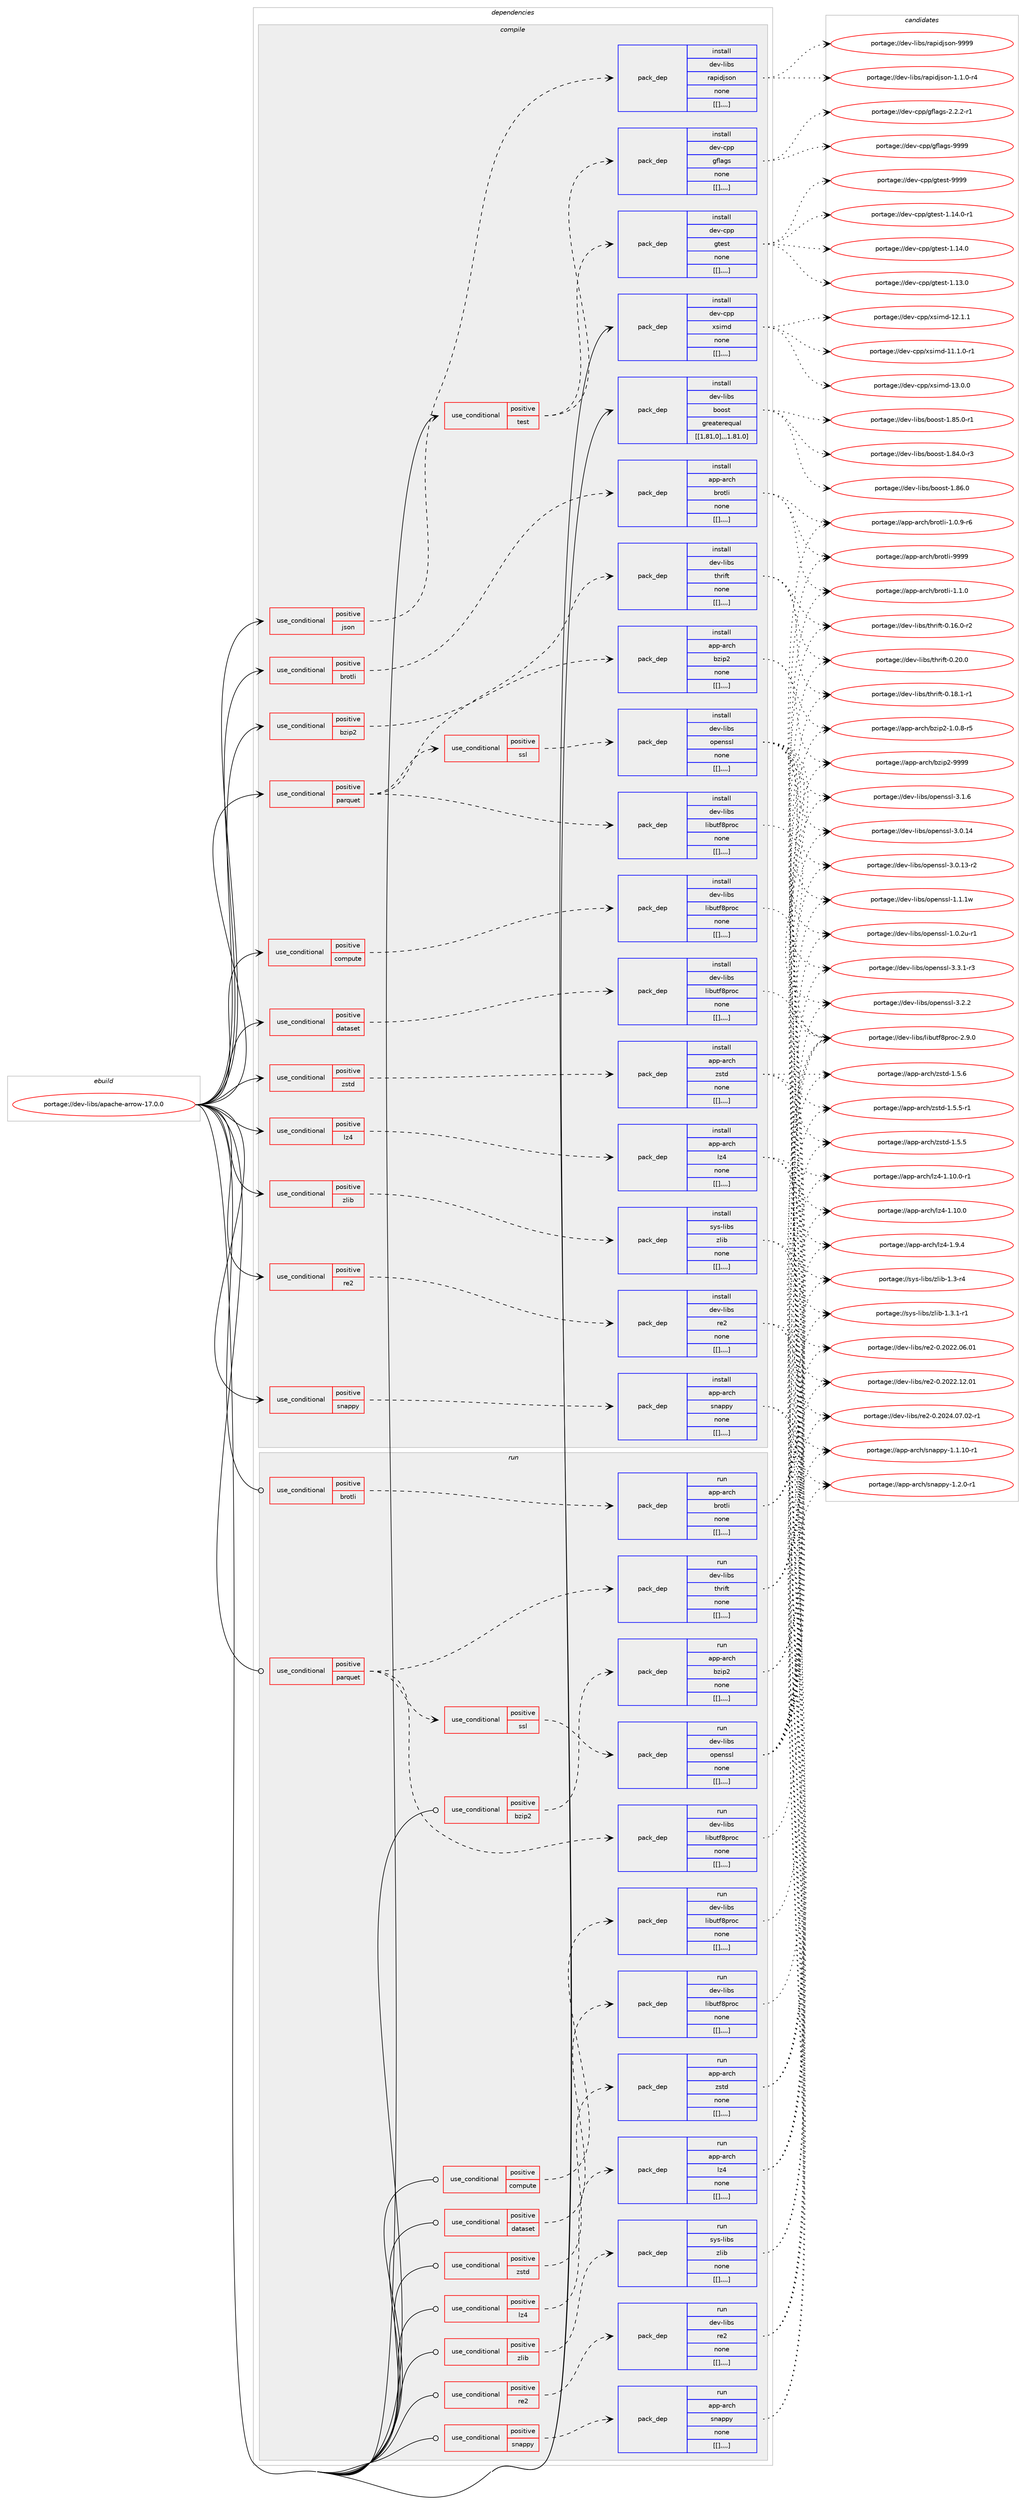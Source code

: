 digraph prolog {

# *************
# Graph options
# *************

newrank=true;
concentrate=true;
compound=true;
graph [rankdir=LR,fontname=Helvetica,fontsize=10,ranksep=1.5];#, ranksep=2.5, nodesep=0.2];
edge  [arrowhead=vee];
node  [fontname=Helvetica,fontsize=10];

# **********
# The ebuild
# **********

subgraph cluster_leftcol {
color=gray;
label=<<i>ebuild</i>>;
id [label="portage://dev-libs/apache-arrow-17.0.0", color=red, width=4, href="../dev-libs/apache-arrow-17.0.0.svg"];
}

# ****************
# The dependencies
# ****************

subgraph cluster_midcol {
color=gray;
label=<<i>dependencies</i>>;
subgraph cluster_compile {
fillcolor="#eeeeee";
style=filled;
label=<<i>compile</i>>;
subgraph cond25947 {
dependency106647 [label=<<TABLE BORDER="0" CELLBORDER="1" CELLSPACING="0" CELLPADDING="4"><TR><TD ROWSPAN="3" CELLPADDING="10">use_conditional</TD></TR><TR><TD>positive</TD></TR><TR><TD>brotli</TD></TR></TABLE>>, shape=none, color=red];
subgraph pack79582 {
dependency106648 [label=<<TABLE BORDER="0" CELLBORDER="1" CELLSPACING="0" CELLPADDING="4" WIDTH="220"><TR><TD ROWSPAN="6" CELLPADDING="30">pack_dep</TD></TR><TR><TD WIDTH="110">install</TD></TR><TR><TD>app-arch</TD></TR><TR><TD>brotli</TD></TR><TR><TD>none</TD></TR><TR><TD>[[],,,,]</TD></TR></TABLE>>, shape=none, color=blue];
}
dependency106647:e -> dependency106648:w [weight=20,style="dashed",arrowhead="vee"];
}
id:e -> dependency106647:w [weight=20,style="solid",arrowhead="vee"];
subgraph cond25948 {
dependency106649 [label=<<TABLE BORDER="0" CELLBORDER="1" CELLSPACING="0" CELLPADDING="4"><TR><TD ROWSPAN="3" CELLPADDING="10">use_conditional</TD></TR><TR><TD>positive</TD></TR><TR><TD>bzip2</TD></TR></TABLE>>, shape=none, color=red];
subgraph pack79583 {
dependency106650 [label=<<TABLE BORDER="0" CELLBORDER="1" CELLSPACING="0" CELLPADDING="4" WIDTH="220"><TR><TD ROWSPAN="6" CELLPADDING="30">pack_dep</TD></TR><TR><TD WIDTH="110">install</TD></TR><TR><TD>app-arch</TD></TR><TR><TD>bzip2</TD></TR><TR><TD>none</TD></TR><TR><TD>[[],,,,]</TD></TR></TABLE>>, shape=none, color=blue];
}
dependency106649:e -> dependency106650:w [weight=20,style="dashed",arrowhead="vee"];
}
id:e -> dependency106649:w [weight=20,style="solid",arrowhead="vee"];
subgraph cond25949 {
dependency106651 [label=<<TABLE BORDER="0" CELLBORDER="1" CELLSPACING="0" CELLPADDING="4"><TR><TD ROWSPAN="3" CELLPADDING="10">use_conditional</TD></TR><TR><TD>positive</TD></TR><TR><TD>compute</TD></TR></TABLE>>, shape=none, color=red];
subgraph pack79584 {
dependency106652 [label=<<TABLE BORDER="0" CELLBORDER="1" CELLSPACING="0" CELLPADDING="4" WIDTH="220"><TR><TD ROWSPAN="6" CELLPADDING="30">pack_dep</TD></TR><TR><TD WIDTH="110">install</TD></TR><TR><TD>dev-libs</TD></TR><TR><TD>libutf8proc</TD></TR><TR><TD>none</TD></TR><TR><TD>[[],,,,]</TD></TR></TABLE>>, shape=none, color=blue];
}
dependency106651:e -> dependency106652:w [weight=20,style="dashed",arrowhead="vee"];
}
id:e -> dependency106651:w [weight=20,style="solid",arrowhead="vee"];
subgraph cond25950 {
dependency106653 [label=<<TABLE BORDER="0" CELLBORDER="1" CELLSPACING="0" CELLPADDING="4"><TR><TD ROWSPAN="3" CELLPADDING="10">use_conditional</TD></TR><TR><TD>positive</TD></TR><TR><TD>dataset</TD></TR></TABLE>>, shape=none, color=red];
subgraph pack79585 {
dependency106654 [label=<<TABLE BORDER="0" CELLBORDER="1" CELLSPACING="0" CELLPADDING="4" WIDTH="220"><TR><TD ROWSPAN="6" CELLPADDING="30">pack_dep</TD></TR><TR><TD WIDTH="110">install</TD></TR><TR><TD>dev-libs</TD></TR><TR><TD>libutf8proc</TD></TR><TR><TD>none</TD></TR><TR><TD>[[],,,,]</TD></TR></TABLE>>, shape=none, color=blue];
}
dependency106653:e -> dependency106654:w [weight=20,style="dashed",arrowhead="vee"];
}
id:e -> dependency106653:w [weight=20,style="solid",arrowhead="vee"];
subgraph cond25951 {
dependency106655 [label=<<TABLE BORDER="0" CELLBORDER="1" CELLSPACING="0" CELLPADDING="4"><TR><TD ROWSPAN="3" CELLPADDING="10">use_conditional</TD></TR><TR><TD>positive</TD></TR><TR><TD>json</TD></TR></TABLE>>, shape=none, color=red];
subgraph pack79586 {
dependency106656 [label=<<TABLE BORDER="0" CELLBORDER="1" CELLSPACING="0" CELLPADDING="4" WIDTH="220"><TR><TD ROWSPAN="6" CELLPADDING="30">pack_dep</TD></TR><TR><TD WIDTH="110">install</TD></TR><TR><TD>dev-libs</TD></TR><TR><TD>rapidjson</TD></TR><TR><TD>none</TD></TR><TR><TD>[[],,,,]</TD></TR></TABLE>>, shape=none, color=blue];
}
dependency106655:e -> dependency106656:w [weight=20,style="dashed",arrowhead="vee"];
}
id:e -> dependency106655:w [weight=20,style="solid",arrowhead="vee"];
subgraph cond25952 {
dependency106657 [label=<<TABLE BORDER="0" CELLBORDER="1" CELLSPACING="0" CELLPADDING="4"><TR><TD ROWSPAN="3" CELLPADDING="10">use_conditional</TD></TR><TR><TD>positive</TD></TR><TR><TD>lz4</TD></TR></TABLE>>, shape=none, color=red];
subgraph pack79587 {
dependency106658 [label=<<TABLE BORDER="0" CELLBORDER="1" CELLSPACING="0" CELLPADDING="4" WIDTH="220"><TR><TD ROWSPAN="6" CELLPADDING="30">pack_dep</TD></TR><TR><TD WIDTH="110">install</TD></TR><TR><TD>app-arch</TD></TR><TR><TD>lz4</TD></TR><TR><TD>none</TD></TR><TR><TD>[[],,,,]</TD></TR></TABLE>>, shape=none, color=blue];
}
dependency106657:e -> dependency106658:w [weight=20,style="dashed",arrowhead="vee"];
}
id:e -> dependency106657:w [weight=20,style="solid",arrowhead="vee"];
subgraph cond25953 {
dependency106659 [label=<<TABLE BORDER="0" CELLBORDER="1" CELLSPACING="0" CELLPADDING="4"><TR><TD ROWSPAN="3" CELLPADDING="10">use_conditional</TD></TR><TR><TD>positive</TD></TR><TR><TD>parquet</TD></TR></TABLE>>, shape=none, color=red];
subgraph pack79588 {
dependency106660 [label=<<TABLE BORDER="0" CELLBORDER="1" CELLSPACING="0" CELLPADDING="4" WIDTH="220"><TR><TD ROWSPAN="6" CELLPADDING="30">pack_dep</TD></TR><TR><TD WIDTH="110">install</TD></TR><TR><TD>dev-libs</TD></TR><TR><TD>libutf8proc</TD></TR><TR><TD>none</TD></TR><TR><TD>[[],,,,]</TD></TR></TABLE>>, shape=none, color=blue];
}
dependency106659:e -> dependency106660:w [weight=20,style="dashed",arrowhead="vee"];
subgraph pack79589 {
dependency106661 [label=<<TABLE BORDER="0" CELLBORDER="1" CELLSPACING="0" CELLPADDING="4" WIDTH="220"><TR><TD ROWSPAN="6" CELLPADDING="30">pack_dep</TD></TR><TR><TD WIDTH="110">install</TD></TR><TR><TD>dev-libs</TD></TR><TR><TD>thrift</TD></TR><TR><TD>none</TD></TR><TR><TD>[[],,,,]</TD></TR></TABLE>>, shape=none, color=blue];
}
dependency106659:e -> dependency106661:w [weight=20,style="dashed",arrowhead="vee"];
subgraph cond25954 {
dependency106662 [label=<<TABLE BORDER="0" CELLBORDER="1" CELLSPACING="0" CELLPADDING="4"><TR><TD ROWSPAN="3" CELLPADDING="10">use_conditional</TD></TR><TR><TD>positive</TD></TR><TR><TD>ssl</TD></TR></TABLE>>, shape=none, color=red];
subgraph pack79590 {
dependency106663 [label=<<TABLE BORDER="0" CELLBORDER="1" CELLSPACING="0" CELLPADDING="4" WIDTH="220"><TR><TD ROWSPAN="6" CELLPADDING="30">pack_dep</TD></TR><TR><TD WIDTH="110">install</TD></TR><TR><TD>dev-libs</TD></TR><TR><TD>openssl</TD></TR><TR><TD>none</TD></TR><TR><TD>[[],,,,]</TD></TR></TABLE>>, shape=none, color=blue];
}
dependency106662:e -> dependency106663:w [weight=20,style="dashed",arrowhead="vee"];
}
dependency106659:e -> dependency106662:w [weight=20,style="dashed",arrowhead="vee"];
}
id:e -> dependency106659:w [weight=20,style="solid",arrowhead="vee"];
subgraph cond25955 {
dependency106664 [label=<<TABLE BORDER="0" CELLBORDER="1" CELLSPACING="0" CELLPADDING="4"><TR><TD ROWSPAN="3" CELLPADDING="10">use_conditional</TD></TR><TR><TD>positive</TD></TR><TR><TD>re2</TD></TR></TABLE>>, shape=none, color=red];
subgraph pack79591 {
dependency106665 [label=<<TABLE BORDER="0" CELLBORDER="1" CELLSPACING="0" CELLPADDING="4" WIDTH="220"><TR><TD ROWSPAN="6" CELLPADDING="30">pack_dep</TD></TR><TR><TD WIDTH="110">install</TD></TR><TR><TD>dev-libs</TD></TR><TR><TD>re2</TD></TR><TR><TD>none</TD></TR><TR><TD>[[],,,,]</TD></TR></TABLE>>, shape=none, color=blue];
}
dependency106664:e -> dependency106665:w [weight=20,style="dashed",arrowhead="vee"];
}
id:e -> dependency106664:w [weight=20,style="solid",arrowhead="vee"];
subgraph cond25956 {
dependency106666 [label=<<TABLE BORDER="0" CELLBORDER="1" CELLSPACING="0" CELLPADDING="4"><TR><TD ROWSPAN="3" CELLPADDING="10">use_conditional</TD></TR><TR><TD>positive</TD></TR><TR><TD>snappy</TD></TR></TABLE>>, shape=none, color=red];
subgraph pack79592 {
dependency106667 [label=<<TABLE BORDER="0" CELLBORDER="1" CELLSPACING="0" CELLPADDING="4" WIDTH="220"><TR><TD ROWSPAN="6" CELLPADDING="30">pack_dep</TD></TR><TR><TD WIDTH="110">install</TD></TR><TR><TD>app-arch</TD></TR><TR><TD>snappy</TD></TR><TR><TD>none</TD></TR><TR><TD>[[],,,,]</TD></TR></TABLE>>, shape=none, color=blue];
}
dependency106666:e -> dependency106667:w [weight=20,style="dashed",arrowhead="vee"];
}
id:e -> dependency106666:w [weight=20,style="solid",arrowhead="vee"];
subgraph cond25957 {
dependency106668 [label=<<TABLE BORDER="0" CELLBORDER="1" CELLSPACING="0" CELLPADDING="4"><TR><TD ROWSPAN="3" CELLPADDING="10">use_conditional</TD></TR><TR><TD>positive</TD></TR><TR><TD>test</TD></TR></TABLE>>, shape=none, color=red];
subgraph pack79593 {
dependency106669 [label=<<TABLE BORDER="0" CELLBORDER="1" CELLSPACING="0" CELLPADDING="4" WIDTH="220"><TR><TD ROWSPAN="6" CELLPADDING="30">pack_dep</TD></TR><TR><TD WIDTH="110">install</TD></TR><TR><TD>dev-cpp</TD></TR><TR><TD>gflags</TD></TR><TR><TD>none</TD></TR><TR><TD>[[],,,,]</TD></TR></TABLE>>, shape=none, color=blue];
}
dependency106668:e -> dependency106669:w [weight=20,style="dashed",arrowhead="vee"];
subgraph pack79594 {
dependency106670 [label=<<TABLE BORDER="0" CELLBORDER="1" CELLSPACING="0" CELLPADDING="4" WIDTH="220"><TR><TD ROWSPAN="6" CELLPADDING="30">pack_dep</TD></TR><TR><TD WIDTH="110">install</TD></TR><TR><TD>dev-cpp</TD></TR><TR><TD>gtest</TD></TR><TR><TD>none</TD></TR><TR><TD>[[],,,,]</TD></TR></TABLE>>, shape=none, color=blue];
}
dependency106668:e -> dependency106670:w [weight=20,style="dashed",arrowhead="vee"];
}
id:e -> dependency106668:w [weight=20,style="solid",arrowhead="vee"];
subgraph cond25958 {
dependency106671 [label=<<TABLE BORDER="0" CELLBORDER="1" CELLSPACING="0" CELLPADDING="4"><TR><TD ROWSPAN="3" CELLPADDING="10">use_conditional</TD></TR><TR><TD>positive</TD></TR><TR><TD>zlib</TD></TR></TABLE>>, shape=none, color=red];
subgraph pack79595 {
dependency106672 [label=<<TABLE BORDER="0" CELLBORDER="1" CELLSPACING="0" CELLPADDING="4" WIDTH="220"><TR><TD ROWSPAN="6" CELLPADDING="30">pack_dep</TD></TR><TR><TD WIDTH="110">install</TD></TR><TR><TD>sys-libs</TD></TR><TR><TD>zlib</TD></TR><TR><TD>none</TD></TR><TR><TD>[[],,,,]</TD></TR></TABLE>>, shape=none, color=blue];
}
dependency106671:e -> dependency106672:w [weight=20,style="dashed",arrowhead="vee"];
}
id:e -> dependency106671:w [weight=20,style="solid",arrowhead="vee"];
subgraph cond25959 {
dependency106673 [label=<<TABLE BORDER="0" CELLBORDER="1" CELLSPACING="0" CELLPADDING="4"><TR><TD ROWSPAN="3" CELLPADDING="10">use_conditional</TD></TR><TR><TD>positive</TD></TR><TR><TD>zstd</TD></TR></TABLE>>, shape=none, color=red];
subgraph pack79596 {
dependency106674 [label=<<TABLE BORDER="0" CELLBORDER="1" CELLSPACING="0" CELLPADDING="4" WIDTH="220"><TR><TD ROWSPAN="6" CELLPADDING="30">pack_dep</TD></TR><TR><TD WIDTH="110">install</TD></TR><TR><TD>app-arch</TD></TR><TR><TD>zstd</TD></TR><TR><TD>none</TD></TR><TR><TD>[[],,,,]</TD></TR></TABLE>>, shape=none, color=blue];
}
dependency106673:e -> dependency106674:w [weight=20,style="dashed",arrowhead="vee"];
}
id:e -> dependency106673:w [weight=20,style="solid",arrowhead="vee"];
subgraph pack79597 {
dependency106675 [label=<<TABLE BORDER="0" CELLBORDER="1" CELLSPACING="0" CELLPADDING="4" WIDTH="220"><TR><TD ROWSPAN="6" CELLPADDING="30">pack_dep</TD></TR><TR><TD WIDTH="110">install</TD></TR><TR><TD>dev-cpp</TD></TR><TR><TD>xsimd</TD></TR><TR><TD>none</TD></TR><TR><TD>[[],,,,]</TD></TR></TABLE>>, shape=none, color=blue];
}
id:e -> dependency106675:w [weight=20,style="solid",arrowhead="vee"];
subgraph pack79598 {
dependency106676 [label=<<TABLE BORDER="0" CELLBORDER="1" CELLSPACING="0" CELLPADDING="4" WIDTH="220"><TR><TD ROWSPAN="6" CELLPADDING="30">pack_dep</TD></TR><TR><TD WIDTH="110">install</TD></TR><TR><TD>dev-libs</TD></TR><TR><TD>boost</TD></TR><TR><TD>greaterequal</TD></TR><TR><TD>[[1,81,0],,,1.81.0]</TD></TR></TABLE>>, shape=none, color=blue];
}
id:e -> dependency106676:w [weight=20,style="solid",arrowhead="vee"];
}
subgraph cluster_compileandrun {
fillcolor="#eeeeee";
style=filled;
label=<<i>compile and run</i>>;
}
subgraph cluster_run {
fillcolor="#eeeeee";
style=filled;
label=<<i>run</i>>;
subgraph cond25960 {
dependency106677 [label=<<TABLE BORDER="0" CELLBORDER="1" CELLSPACING="0" CELLPADDING="4"><TR><TD ROWSPAN="3" CELLPADDING="10">use_conditional</TD></TR><TR><TD>positive</TD></TR><TR><TD>brotli</TD></TR></TABLE>>, shape=none, color=red];
subgraph pack79599 {
dependency106678 [label=<<TABLE BORDER="0" CELLBORDER="1" CELLSPACING="0" CELLPADDING="4" WIDTH="220"><TR><TD ROWSPAN="6" CELLPADDING="30">pack_dep</TD></TR><TR><TD WIDTH="110">run</TD></TR><TR><TD>app-arch</TD></TR><TR><TD>brotli</TD></TR><TR><TD>none</TD></TR><TR><TD>[[],,,,]</TD></TR></TABLE>>, shape=none, color=blue];
}
dependency106677:e -> dependency106678:w [weight=20,style="dashed",arrowhead="vee"];
}
id:e -> dependency106677:w [weight=20,style="solid",arrowhead="odot"];
subgraph cond25961 {
dependency106679 [label=<<TABLE BORDER="0" CELLBORDER="1" CELLSPACING="0" CELLPADDING="4"><TR><TD ROWSPAN="3" CELLPADDING="10">use_conditional</TD></TR><TR><TD>positive</TD></TR><TR><TD>bzip2</TD></TR></TABLE>>, shape=none, color=red];
subgraph pack79600 {
dependency106680 [label=<<TABLE BORDER="0" CELLBORDER="1" CELLSPACING="0" CELLPADDING="4" WIDTH="220"><TR><TD ROWSPAN="6" CELLPADDING="30">pack_dep</TD></TR><TR><TD WIDTH="110">run</TD></TR><TR><TD>app-arch</TD></TR><TR><TD>bzip2</TD></TR><TR><TD>none</TD></TR><TR><TD>[[],,,,]</TD></TR></TABLE>>, shape=none, color=blue];
}
dependency106679:e -> dependency106680:w [weight=20,style="dashed",arrowhead="vee"];
}
id:e -> dependency106679:w [weight=20,style="solid",arrowhead="odot"];
subgraph cond25962 {
dependency106681 [label=<<TABLE BORDER="0" CELLBORDER="1" CELLSPACING="0" CELLPADDING="4"><TR><TD ROWSPAN="3" CELLPADDING="10">use_conditional</TD></TR><TR><TD>positive</TD></TR><TR><TD>compute</TD></TR></TABLE>>, shape=none, color=red];
subgraph pack79601 {
dependency106682 [label=<<TABLE BORDER="0" CELLBORDER="1" CELLSPACING="0" CELLPADDING="4" WIDTH="220"><TR><TD ROWSPAN="6" CELLPADDING="30">pack_dep</TD></TR><TR><TD WIDTH="110">run</TD></TR><TR><TD>dev-libs</TD></TR><TR><TD>libutf8proc</TD></TR><TR><TD>none</TD></TR><TR><TD>[[],,,,]</TD></TR></TABLE>>, shape=none, color=blue];
}
dependency106681:e -> dependency106682:w [weight=20,style="dashed",arrowhead="vee"];
}
id:e -> dependency106681:w [weight=20,style="solid",arrowhead="odot"];
subgraph cond25963 {
dependency106683 [label=<<TABLE BORDER="0" CELLBORDER="1" CELLSPACING="0" CELLPADDING="4"><TR><TD ROWSPAN="3" CELLPADDING="10">use_conditional</TD></TR><TR><TD>positive</TD></TR><TR><TD>dataset</TD></TR></TABLE>>, shape=none, color=red];
subgraph pack79602 {
dependency106684 [label=<<TABLE BORDER="0" CELLBORDER="1" CELLSPACING="0" CELLPADDING="4" WIDTH="220"><TR><TD ROWSPAN="6" CELLPADDING="30">pack_dep</TD></TR><TR><TD WIDTH="110">run</TD></TR><TR><TD>dev-libs</TD></TR><TR><TD>libutf8proc</TD></TR><TR><TD>none</TD></TR><TR><TD>[[],,,,]</TD></TR></TABLE>>, shape=none, color=blue];
}
dependency106683:e -> dependency106684:w [weight=20,style="dashed",arrowhead="vee"];
}
id:e -> dependency106683:w [weight=20,style="solid",arrowhead="odot"];
subgraph cond25964 {
dependency106685 [label=<<TABLE BORDER="0" CELLBORDER="1" CELLSPACING="0" CELLPADDING="4"><TR><TD ROWSPAN="3" CELLPADDING="10">use_conditional</TD></TR><TR><TD>positive</TD></TR><TR><TD>lz4</TD></TR></TABLE>>, shape=none, color=red];
subgraph pack79603 {
dependency106686 [label=<<TABLE BORDER="0" CELLBORDER="1" CELLSPACING="0" CELLPADDING="4" WIDTH="220"><TR><TD ROWSPAN="6" CELLPADDING="30">pack_dep</TD></TR><TR><TD WIDTH="110">run</TD></TR><TR><TD>app-arch</TD></TR><TR><TD>lz4</TD></TR><TR><TD>none</TD></TR><TR><TD>[[],,,,]</TD></TR></TABLE>>, shape=none, color=blue];
}
dependency106685:e -> dependency106686:w [weight=20,style="dashed",arrowhead="vee"];
}
id:e -> dependency106685:w [weight=20,style="solid",arrowhead="odot"];
subgraph cond25965 {
dependency106687 [label=<<TABLE BORDER="0" CELLBORDER="1" CELLSPACING="0" CELLPADDING="4"><TR><TD ROWSPAN="3" CELLPADDING="10">use_conditional</TD></TR><TR><TD>positive</TD></TR><TR><TD>parquet</TD></TR></TABLE>>, shape=none, color=red];
subgraph pack79604 {
dependency106688 [label=<<TABLE BORDER="0" CELLBORDER="1" CELLSPACING="0" CELLPADDING="4" WIDTH="220"><TR><TD ROWSPAN="6" CELLPADDING="30">pack_dep</TD></TR><TR><TD WIDTH="110">run</TD></TR><TR><TD>dev-libs</TD></TR><TR><TD>libutf8proc</TD></TR><TR><TD>none</TD></TR><TR><TD>[[],,,,]</TD></TR></TABLE>>, shape=none, color=blue];
}
dependency106687:e -> dependency106688:w [weight=20,style="dashed",arrowhead="vee"];
subgraph pack79605 {
dependency106689 [label=<<TABLE BORDER="0" CELLBORDER="1" CELLSPACING="0" CELLPADDING="4" WIDTH="220"><TR><TD ROWSPAN="6" CELLPADDING="30">pack_dep</TD></TR><TR><TD WIDTH="110">run</TD></TR><TR><TD>dev-libs</TD></TR><TR><TD>thrift</TD></TR><TR><TD>none</TD></TR><TR><TD>[[],,,,]</TD></TR></TABLE>>, shape=none, color=blue];
}
dependency106687:e -> dependency106689:w [weight=20,style="dashed",arrowhead="vee"];
subgraph cond25966 {
dependency106690 [label=<<TABLE BORDER="0" CELLBORDER="1" CELLSPACING="0" CELLPADDING="4"><TR><TD ROWSPAN="3" CELLPADDING="10">use_conditional</TD></TR><TR><TD>positive</TD></TR><TR><TD>ssl</TD></TR></TABLE>>, shape=none, color=red];
subgraph pack79606 {
dependency106691 [label=<<TABLE BORDER="0" CELLBORDER="1" CELLSPACING="0" CELLPADDING="4" WIDTH="220"><TR><TD ROWSPAN="6" CELLPADDING="30">pack_dep</TD></TR><TR><TD WIDTH="110">run</TD></TR><TR><TD>dev-libs</TD></TR><TR><TD>openssl</TD></TR><TR><TD>none</TD></TR><TR><TD>[[],,,,]</TD></TR></TABLE>>, shape=none, color=blue];
}
dependency106690:e -> dependency106691:w [weight=20,style="dashed",arrowhead="vee"];
}
dependency106687:e -> dependency106690:w [weight=20,style="dashed",arrowhead="vee"];
}
id:e -> dependency106687:w [weight=20,style="solid",arrowhead="odot"];
subgraph cond25967 {
dependency106692 [label=<<TABLE BORDER="0" CELLBORDER="1" CELLSPACING="0" CELLPADDING="4"><TR><TD ROWSPAN="3" CELLPADDING="10">use_conditional</TD></TR><TR><TD>positive</TD></TR><TR><TD>re2</TD></TR></TABLE>>, shape=none, color=red];
subgraph pack79607 {
dependency106693 [label=<<TABLE BORDER="0" CELLBORDER="1" CELLSPACING="0" CELLPADDING="4" WIDTH="220"><TR><TD ROWSPAN="6" CELLPADDING="30">pack_dep</TD></TR><TR><TD WIDTH="110">run</TD></TR><TR><TD>dev-libs</TD></TR><TR><TD>re2</TD></TR><TR><TD>none</TD></TR><TR><TD>[[],,,,]</TD></TR></TABLE>>, shape=none, color=blue];
}
dependency106692:e -> dependency106693:w [weight=20,style="dashed",arrowhead="vee"];
}
id:e -> dependency106692:w [weight=20,style="solid",arrowhead="odot"];
subgraph cond25968 {
dependency106694 [label=<<TABLE BORDER="0" CELLBORDER="1" CELLSPACING="0" CELLPADDING="4"><TR><TD ROWSPAN="3" CELLPADDING="10">use_conditional</TD></TR><TR><TD>positive</TD></TR><TR><TD>snappy</TD></TR></TABLE>>, shape=none, color=red];
subgraph pack79608 {
dependency106695 [label=<<TABLE BORDER="0" CELLBORDER="1" CELLSPACING="0" CELLPADDING="4" WIDTH="220"><TR><TD ROWSPAN="6" CELLPADDING="30">pack_dep</TD></TR><TR><TD WIDTH="110">run</TD></TR><TR><TD>app-arch</TD></TR><TR><TD>snappy</TD></TR><TR><TD>none</TD></TR><TR><TD>[[],,,,]</TD></TR></TABLE>>, shape=none, color=blue];
}
dependency106694:e -> dependency106695:w [weight=20,style="dashed",arrowhead="vee"];
}
id:e -> dependency106694:w [weight=20,style="solid",arrowhead="odot"];
subgraph cond25969 {
dependency106696 [label=<<TABLE BORDER="0" CELLBORDER="1" CELLSPACING="0" CELLPADDING="4"><TR><TD ROWSPAN="3" CELLPADDING="10">use_conditional</TD></TR><TR><TD>positive</TD></TR><TR><TD>zlib</TD></TR></TABLE>>, shape=none, color=red];
subgraph pack79609 {
dependency106697 [label=<<TABLE BORDER="0" CELLBORDER="1" CELLSPACING="0" CELLPADDING="4" WIDTH="220"><TR><TD ROWSPAN="6" CELLPADDING="30">pack_dep</TD></TR><TR><TD WIDTH="110">run</TD></TR><TR><TD>sys-libs</TD></TR><TR><TD>zlib</TD></TR><TR><TD>none</TD></TR><TR><TD>[[],,,,]</TD></TR></TABLE>>, shape=none, color=blue];
}
dependency106696:e -> dependency106697:w [weight=20,style="dashed",arrowhead="vee"];
}
id:e -> dependency106696:w [weight=20,style="solid",arrowhead="odot"];
subgraph cond25970 {
dependency106698 [label=<<TABLE BORDER="0" CELLBORDER="1" CELLSPACING="0" CELLPADDING="4"><TR><TD ROWSPAN="3" CELLPADDING="10">use_conditional</TD></TR><TR><TD>positive</TD></TR><TR><TD>zstd</TD></TR></TABLE>>, shape=none, color=red];
subgraph pack79610 {
dependency106699 [label=<<TABLE BORDER="0" CELLBORDER="1" CELLSPACING="0" CELLPADDING="4" WIDTH="220"><TR><TD ROWSPAN="6" CELLPADDING="30">pack_dep</TD></TR><TR><TD WIDTH="110">run</TD></TR><TR><TD>app-arch</TD></TR><TR><TD>zstd</TD></TR><TR><TD>none</TD></TR><TR><TD>[[],,,,]</TD></TR></TABLE>>, shape=none, color=blue];
}
dependency106698:e -> dependency106699:w [weight=20,style="dashed",arrowhead="vee"];
}
id:e -> dependency106698:w [weight=20,style="solid",arrowhead="odot"];
}
}

# **************
# The candidates
# **************

subgraph cluster_choices {
rank=same;
color=gray;
label=<<i>candidates</i>>;

subgraph choice79582 {
color=black;
nodesep=1;
choice9711211245971149910447981141111161081054557575757 [label="portage://app-arch/brotli-9999", color=red, width=4,href="../app-arch/brotli-9999.svg"];
choice971121124597114991044798114111116108105454946494648 [label="portage://app-arch/brotli-1.1.0", color=red, width=4,href="../app-arch/brotli-1.1.0.svg"];
choice9711211245971149910447981141111161081054549464846574511454 [label="portage://app-arch/brotli-1.0.9-r6", color=red, width=4,href="../app-arch/brotli-1.0.9-r6.svg"];
dependency106648:e -> choice9711211245971149910447981141111161081054557575757:w [style=dotted,weight="100"];
dependency106648:e -> choice971121124597114991044798114111116108105454946494648:w [style=dotted,weight="100"];
dependency106648:e -> choice9711211245971149910447981141111161081054549464846574511454:w [style=dotted,weight="100"];
}
subgraph choice79583 {
color=black;
nodesep=1;
choice971121124597114991044798122105112504557575757 [label="portage://app-arch/bzip2-9999", color=red, width=4,href="../app-arch/bzip2-9999.svg"];
choice971121124597114991044798122105112504549464846564511453 [label="portage://app-arch/bzip2-1.0.8-r5", color=red, width=4,href="../app-arch/bzip2-1.0.8-r5.svg"];
dependency106650:e -> choice971121124597114991044798122105112504557575757:w [style=dotted,weight="100"];
dependency106650:e -> choice971121124597114991044798122105112504549464846564511453:w [style=dotted,weight="100"];
}
subgraph choice79584 {
color=black;
nodesep=1;
choice100101118451081059811547108105981171161025611211411199455046574648 [label="portage://dev-libs/libutf8proc-2.9.0", color=red, width=4,href="../dev-libs/libutf8proc-2.9.0.svg"];
dependency106652:e -> choice100101118451081059811547108105981171161025611211411199455046574648:w [style=dotted,weight="100"];
}
subgraph choice79585 {
color=black;
nodesep=1;
choice100101118451081059811547108105981171161025611211411199455046574648 [label="portage://dev-libs/libutf8proc-2.9.0", color=red, width=4,href="../dev-libs/libutf8proc-2.9.0.svg"];
dependency106654:e -> choice100101118451081059811547108105981171161025611211411199455046574648:w [style=dotted,weight="100"];
}
subgraph choice79586 {
color=black;
nodesep=1;
choice100101118451081059811547114971121051001061151111104557575757 [label="portage://dev-libs/rapidjson-9999", color=red, width=4,href="../dev-libs/rapidjson-9999.svg"];
choice100101118451081059811547114971121051001061151111104549464946484511452 [label="portage://dev-libs/rapidjson-1.1.0-r4", color=red, width=4,href="../dev-libs/rapidjson-1.1.0-r4.svg"];
dependency106656:e -> choice100101118451081059811547114971121051001061151111104557575757:w [style=dotted,weight="100"];
dependency106656:e -> choice100101118451081059811547114971121051001061151111104549464946484511452:w [style=dotted,weight="100"];
}
subgraph choice79587 {
color=black;
nodesep=1;
choice971121124597114991044710812252454946494846484511449 [label="portage://app-arch/lz4-1.10.0-r1", color=red, width=4,href="../app-arch/lz4-1.10.0-r1.svg"];
choice97112112459711499104471081225245494649484648 [label="portage://app-arch/lz4-1.10.0", color=red, width=4,href="../app-arch/lz4-1.10.0.svg"];
choice971121124597114991044710812252454946574652 [label="portage://app-arch/lz4-1.9.4", color=red, width=4,href="../app-arch/lz4-1.9.4.svg"];
dependency106658:e -> choice971121124597114991044710812252454946494846484511449:w [style=dotted,weight="100"];
dependency106658:e -> choice97112112459711499104471081225245494649484648:w [style=dotted,weight="100"];
dependency106658:e -> choice971121124597114991044710812252454946574652:w [style=dotted,weight="100"];
}
subgraph choice79588 {
color=black;
nodesep=1;
choice100101118451081059811547108105981171161025611211411199455046574648 [label="portage://dev-libs/libutf8proc-2.9.0", color=red, width=4,href="../dev-libs/libutf8proc-2.9.0.svg"];
dependency106660:e -> choice100101118451081059811547108105981171161025611211411199455046574648:w [style=dotted,weight="100"];
}
subgraph choice79589 {
color=black;
nodesep=1;
choice10010111845108105981154711610411410510211645484650484648 [label="portage://dev-libs/thrift-0.20.0", color=red, width=4,href="../dev-libs/thrift-0.20.0.svg"];
choice100101118451081059811547116104114105102116454846495646494511449 [label="portage://dev-libs/thrift-0.18.1-r1", color=red, width=4,href="../dev-libs/thrift-0.18.1-r1.svg"];
choice100101118451081059811547116104114105102116454846495446484511450 [label="portage://dev-libs/thrift-0.16.0-r2", color=red, width=4,href="../dev-libs/thrift-0.16.0-r2.svg"];
dependency106661:e -> choice10010111845108105981154711610411410510211645484650484648:w [style=dotted,weight="100"];
dependency106661:e -> choice100101118451081059811547116104114105102116454846495646494511449:w [style=dotted,weight="100"];
dependency106661:e -> choice100101118451081059811547116104114105102116454846495446484511450:w [style=dotted,weight="100"];
}
subgraph choice79590 {
color=black;
nodesep=1;
choice1001011184510810598115471111121011101151151084551465146494511451 [label="portage://dev-libs/openssl-3.3.1-r3", color=red, width=4,href="../dev-libs/openssl-3.3.1-r3.svg"];
choice100101118451081059811547111112101110115115108455146504650 [label="portage://dev-libs/openssl-3.2.2", color=red, width=4,href="../dev-libs/openssl-3.2.2.svg"];
choice100101118451081059811547111112101110115115108455146494654 [label="portage://dev-libs/openssl-3.1.6", color=red, width=4,href="../dev-libs/openssl-3.1.6.svg"];
choice10010111845108105981154711111210111011511510845514648464952 [label="portage://dev-libs/openssl-3.0.14", color=red, width=4,href="../dev-libs/openssl-3.0.14.svg"];
choice100101118451081059811547111112101110115115108455146484649514511450 [label="portage://dev-libs/openssl-3.0.13-r2", color=red, width=4,href="../dev-libs/openssl-3.0.13-r2.svg"];
choice100101118451081059811547111112101110115115108454946494649119 [label="portage://dev-libs/openssl-1.1.1w", color=red, width=4,href="../dev-libs/openssl-1.1.1w.svg"];
choice1001011184510810598115471111121011101151151084549464846501174511449 [label="portage://dev-libs/openssl-1.0.2u-r1", color=red, width=4,href="../dev-libs/openssl-1.0.2u-r1.svg"];
dependency106663:e -> choice1001011184510810598115471111121011101151151084551465146494511451:w [style=dotted,weight="100"];
dependency106663:e -> choice100101118451081059811547111112101110115115108455146504650:w [style=dotted,weight="100"];
dependency106663:e -> choice100101118451081059811547111112101110115115108455146494654:w [style=dotted,weight="100"];
dependency106663:e -> choice10010111845108105981154711111210111011511510845514648464952:w [style=dotted,weight="100"];
dependency106663:e -> choice100101118451081059811547111112101110115115108455146484649514511450:w [style=dotted,weight="100"];
dependency106663:e -> choice100101118451081059811547111112101110115115108454946494649119:w [style=dotted,weight="100"];
dependency106663:e -> choice1001011184510810598115471111121011101151151084549464846501174511449:w [style=dotted,weight="100"];
}
subgraph choice79591 {
color=black;
nodesep=1;
choice10010111845108105981154711410150454846504850524648554648504511449 [label="portage://dev-libs/re2-0.2024.07.02-r1", color=red, width=4,href="../dev-libs/re2-0.2024.07.02-r1.svg"];
choice1001011184510810598115471141015045484650485050464950464849 [label="portage://dev-libs/re2-0.2022.12.01", color=red, width=4,href="../dev-libs/re2-0.2022.12.01.svg"];
choice1001011184510810598115471141015045484650485050464854464849 [label="portage://dev-libs/re2-0.2022.06.01", color=red, width=4,href="../dev-libs/re2-0.2022.06.01.svg"];
dependency106665:e -> choice10010111845108105981154711410150454846504850524648554648504511449:w [style=dotted,weight="100"];
dependency106665:e -> choice1001011184510810598115471141015045484650485050464950464849:w [style=dotted,weight="100"];
dependency106665:e -> choice1001011184510810598115471141015045484650485050464854464849:w [style=dotted,weight="100"];
}
subgraph choice79592 {
color=black;
nodesep=1;
choice9711211245971149910447115110971121121214549465046484511449 [label="portage://app-arch/snappy-1.2.0-r1", color=red, width=4,href="../app-arch/snappy-1.2.0-r1.svg"];
choice971121124597114991044711511097112112121454946494649484511449 [label="portage://app-arch/snappy-1.1.10-r1", color=red, width=4,href="../app-arch/snappy-1.1.10-r1.svg"];
dependency106667:e -> choice9711211245971149910447115110971121121214549465046484511449:w [style=dotted,weight="100"];
dependency106667:e -> choice971121124597114991044711511097112112121454946494649484511449:w [style=dotted,weight="100"];
}
subgraph choice79593 {
color=black;
nodesep=1;
choice100101118459911211247103102108971031154557575757 [label="portage://dev-cpp/gflags-9999", color=red, width=4,href="../dev-cpp/gflags-9999.svg"];
choice100101118459911211247103102108971031154550465046504511449 [label="portage://dev-cpp/gflags-2.2.2-r1", color=red, width=4,href="../dev-cpp/gflags-2.2.2-r1.svg"];
dependency106669:e -> choice100101118459911211247103102108971031154557575757:w [style=dotted,weight="100"];
dependency106669:e -> choice100101118459911211247103102108971031154550465046504511449:w [style=dotted,weight="100"];
}
subgraph choice79594 {
color=black;
nodesep=1;
choice1001011184599112112471031161011151164557575757 [label="portage://dev-cpp/gtest-9999", color=red, width=4,href="../dev-cpp/gtest-9999.svg"];
choice100101118459911211247103116101115116454946495246484511449 [label="portage://dev-cpp/gtest-1.14.0-r1", color=red, width=4,href="../dev-cpp/gtest-1.14.0-r1.svg"];
choice10010111845991121124710311610111511645494649524648 [label="portage://dev-cpp/gtest-1.14.0", color=red, width=4,href="../dev-cpp/gtest-1.14.0.svg"];
choice10010111845991121124710311610111511645494649514648 [label="portage://dev-cpp/gtest-1.13.0", color=red, width=4,href="../dev-cpp/gtest-1.13.0.svg"];
dependency106670:e -> choice1001011184599112112471031161011151164557575757:w [style=dotted,weight="100"];
dependency106670:e -> choice100101118459911211247103116101115116454946495246484511449:w [style=dotted,weight="100"];
dependency106670:e -> choice10010111845991121124710311610111511645494649524648:w [style=dotted,weight="100"];
dependency106670:e -> choice10010111845991121124710311610111511645494649514648:w [style=dotted,weight="100"];
}
subgraph choice79595 {
color=black;
nodesep=1;
choice115121115451081059811547122108105984549465146494511449 [label="portage://sys-libs/zlib-1.3.1-r1", color=red, width=4,href="../sys-libs/zlib-1.3.1-r1.svg"];
choice11512111545108105981154712210810598454946514511452 [label="portage://sys-libs/zlib-1.3-r4", color=red, width=4,href="../sys-libs/zlib-1.3-r4.svg"];
dependency106672:e -> choice115121115451081059811547122108105984549465146494511449:w [style=dotted,weight="100"];
dependency106672:e -> choice11512111545108105981154712210810598454946514511452:w [style=dotted,weight="100"];
}
subgraph choice79596 {
color=black;
nodesep=1;
choice9711211245971149910447122115116100454946534654 [label="portage://app-arch/zstd-1.5.6", color=red, width=4,href="../app-arch/zstd-1.5.6.svg"];
choice97112112459711499104471221151161004549465346534511449 [label="portage://app-arch/zstd-1.5.5-r1", color=red, width=4,href="../app-arch/zstd-1.5.5-r1.svg"];
choice9711211245971149910447122115116100454946534653 [label="portage://app-arch/zstd-1.5.5", color=red, width=4,href="../app-arch/zstd-1.5.5.svg"];
dependency106674:e -> choice9711211245971149910447122115116100454946534654:w [style=dotted,weight="100"];
dependency106674:e -> choice97112112459711499104471221151161004549465346534511449:w [style=dotted,weight="100"];
dependency106674:e -> choice9711211245971149910447122115116100454946534653:w [style=dotted,weight="100"];
}
subgraph choice79597 {
color=black;
nodesep=1;
choice10010111845991121124712011510510910045495146484648 [label="portage://dev-cpp/xsimd-13.0.0", color=red, width=4,href="../dev-cpp/xsimd-13.0.0.svg"];
choice10010111845991121124712011510510910045495046494649 [label="portage://dev-cpp/xsimd-12.1.1", color=red, width=4,href="../dev-cpp/xsimd-12.1.1.svg"];
choice100101118459911211247120115105109100454949464946484511449 [label="portage://dev-cpp/xsimd-11.1.0-r1", color=red, width=4,href="../dev-cpp/xsimd-11.1.0-r1.svg"];
dependency106675:e -> choice10010111845991121124712011510510910045495146484648:w [style=dotted,weight="100"];
dependency106675:e -> choice10010111845991121124712011510510910045495046494649:w [style=dotted,weight="100"];
dependency106675:e -> choice100101118459911211247120115105109100454949464946484511449:w [style=dotted,weight="100"];
}
subgraph choice79598 {
color=black;
nodesep=1;
choice1001011184510810598115479811111111511645494656544648 [label="portage://dev-libs/boost-1.86.0", color=red, width=4,href="../dev-libs/boost-1.86.0.svg"];
choice10010111845108105981154798111111115116454946565346484511449 [label="portage://dev-libs/boost-1.85.0-r1", color=red, width=4,href="../dev-libs/boost-1.85.0-r1.svg"];
choice10010111845108105981154798111111115116454946565246484511451 [label="portage://dev-libs/boost-1.84.0-r3", color=red, width=4,href="../dev-libs/boost-1.84.0-r3.svg"];
dependency106676:e -> choice1001011184510810598115479811111111511645494656544648:w [style=dotted,weight="100"];
dependency106676:e -> choice10010111845108105981154798111111115116454946565346484511449:w [style=dotted,weight="100"];
dependency106676:e -> choice10010111845108105981154798111111115116454946565246484511451:w [style=dotted,weight="100"];
}
subgraph choice79599 {
color=black;
nodesep=1;
choice9711211245971149910447981141111161081054557575757 [label="portage://app-arch/brotli-9999", color=red, width=4,href="../app-arch/brotli-9999.svg"];
choice971121124597114991044798114111116108105454946494648 [label="portage://app-arch/brotli-1.1.0", color=red, width=4,href="../app-arch/brotli-1.1.0.svg"];
choice9711211245971149910447981141111161081054549464846574511454 [label="portage://app-arch/brotli-1.0.9-r6", color=red, width=4,href="../app-arch/brotli-1.0.9-r6.svg"];
dependency106678:e -> choice9711211245971149910447981141111161081054557575757:w [style=dotted,weight="100"];
dependency106678:e -> choice971121124597114991044798114111116108105454946494648:w [style=dotted,weight="100"];
dependency106678:e -> choice9711211245971149910447981141111161081054549464846574511454:w [style=dotted,weight="100"];
}
subgraph choice79600 {
color=black;
nodesep=1;
choice971121124597114991044798122105112504557575757 [label="portage://app-arch/bzip2-9999", color=red, width=4,href="../app-arch/bzip2-9999.svg"];
choice971121124597114991044798122105112504549464846564511453 [label="portage://app-arch/bzip2-1.0.8-r5", color=red, width=4,href="../app-arch/bzip2-1.0.8-r5.svg"];
dependency106680:e -> choice971121124597114991044798122105112504557575757:w [style=dotted,weight="100"];
dependency106680:e -> choice971121124597114991044798122105112504549464846564511453:w [style=dotted,weight="100"];
}
subgraph choice79601 {
color=black;
nodesep=1;
choice100101118451081059811547108105981171161025611211411199455046574648 [label="portage://dev-libs/libutf8proc-2.9.0", color=red, width=4,href="../dev-libs/libutf8proc-2.9.0.svg"];
dependency106682:e -> choice100101118451081059811547108105981171161025611211411199455046574648:w [style=dotted,weight="100"];
}
subgraph choice79602 {
color=black;
nodesep=1;
choice100101118451081059811547108105981171161025611211411199455046574648 [label="portage://dev-libs/libutf8proc-2.9.0", color=red, width=4,href="../dev-libs/libutf8proc-2.9.0.svg"];
dependency106684:e -> choice100101118451081059811547108105981171161025611211411199455046574648:w [style=dotted,weight="100"];
}
subgraph choice79603 {
color=black;
nodesep=1;
choice971121124597114991044710812252454946494846484511449 [label="portage://app-arch/lz4-1.10.0-r1", color=red, width=4,href="../app-arch/lz4-1.10.0-r1.svg"];
choice97112112459711499104471081225245494649484648 [label="portage://app-arch/lz4-1.10.0", color=red, width=4,href="../app-arch/lz4-1.10.0.svg"];
choice971121124597114991044710812252454946574652 [label="portage://app-arch/lz4-1.9.4", color=red, width=4,href="../app-arch/lz4-1.9.4.svg"];
dependency106686:e -> choice971121124597114991044710812252454946494846484511449:w [style=dotted,weight="100"];
dependency106686:e -> choice97112112459711499104471081225245494649484648:w [style=dotted,weight="100"];
dependency106686:e -> choice971121124597114991044710812252454946574652:w [style=dotted,weight="100"];
}
subgraph choice79604 {
color=black;
nodesep=1;
choice100101118451081059811547108105981171161025611211411199455046574648 [label="portage://dev-libs/libutf8proc-2.9.0", color=red, width=4,href="../dev-libs/libutf8proc-2.9.0.svg"];
dependency106688:e -> choice100101118451081059811547108105981171161025611211411199455046574648:w [style=dotted,weight="100"];
}
subgraph choice79605 {
color=black;
nodesep=1;
choice10010111845108105981154711610411410510211645484650484648 [label="portage://dev-libs/thrift-0.20.0", color=red, width=4,href="../dev-libs/thrift-0.20.0.svg"];
choice100101118451081059811547116104114105102116454846495646494511449 [label="portage://dev-libs/thrift-0.18.1-r1", color=red, width=4,href="../dev-libs/thrift-0.18.1-r1.svg"];
choice100101118451081059811547116104114105102116454846495446484511450 [label="portage://dev-libs/thrift-0.16.0-r2", color=red, width=4,href="../dev-libs/thrift-0.16.0-r2.svg"];
dependency106689:e -> choice10010111845108105981154711610411410510211645484650484648:w [style=dotted,weight="100"];
dependency106689:e -> choice100101118451081059811547116104114105102116454846495646494511449:w [style=dotted,weight="100"];
dependency106689:e -> choice100101118451081059811547116104114105102116454846495446484511450:w [style=dotted,weight="100"];
}
subgraph choice79606 {
color=black;
nodesep=1;
choice1001011184510810598115471111121011101151151084551465146494511451 [label="portage://dev-libs/openssl-3.3.1-r3", color=red, width=4,href="../dev-libs/openssl-3.3.1-r3.svg"];
choice100101118451081059811547111112101110115115108455146504650 [label="portage://dev-libs/openssl-3.2.2", color=red, width=4,href="../dev-libs/openssl-3.2.2.svg"];
choice100101118451081059811547111112101110115115108455146494654 [label="portage://dev-libs/openssl-3.1.6", color=red, width=4,href="../dev-libs/openssl-3.1.6.svg"];
choice10010111845108105981154711111210111011511510845514648464952 [label="portage://dev-libs/openssl-3.0.14", color=red, width=4,href="../dev-libs/openssl-3.0.14.svg"];
choice100101118451081059811547111112101110115115108455146484649514511450 [label="portage://dev-libs/openssl-3.0.13-r2", color=red, width=4,href="../dev-libs/openssl-3.0.13-r2.svg"];
choice100101118451081059811547111112101110115115108454946494649119 [label="portage://dev-libs/openssl-1.1.1w", color=red, width=4,href="../dev-libs/openssl-1.1.1w.svg"];
choice1001011184510810598115471111121011101151151084549464846501174511449 [label="portage://dev-libs/openssl-1.0.2u-r1", color=red, width=4,href="../dev-libs/openssl-1.0.2u-r1.svg"];
dependency106691:e -> choice1001011184510810598115471111121011101151151084551465146494511451:w [style=dotted,weight="100"];
dependency106691:e -> choice100101118451081059811547111112101110115115108455146504650:w [style=dotted,weight="100"];
dependency106691:e -> choice100101118451081059811547111112101110115115108455146494654:w [style=dotted,weight="100"];
dependency106691:e -> choice10010111845108105981154711111210111011511510845514648464952:w [style=dotted,weight="100"];
dependency106691:e -> choice100101118451081059811547111112101110115115108455146484649514511450:w [style=dotted,weight="100"];
dependency106691:e -> choice100101118451081059811547111112101110115115108454946494649119:w [style=dotted,weight="100"];
dependency106691:e -> choice1001011184510810598115471111121011101151151084549464846501174511449:w [style=dotted,weight="100"];
}
subgraph choice79607 {
color=black;
nodesep=1;
choice10010111845108105981154711410150454846504850524648554648504511449 [label="portage://dev-libs/re2-0.2024.07.02-r1", color=red, width=4,href="../dev-libs/re2-0.2024.07.02-r1.svg"];
choice1001011184510810598115471141015045484650485050464950464849 [label="portage://dev-libs/re2-0.2022.12.01", color=red, width=4,href="../dev-libs/re2-0.2022.12.01.svg"];
choice1001011184510810598115471141015045484650485050464854464849 [label="portage://dev-libs/re2-0.2022.06.01", color=red, width=4,href="../dev-libs/re2-0.2022.06.01.svg"];
dependency106693:e -> choice10010111845108105981154711410150454846504850524648554648504511449:w [style=dotted,weight="100"];
dependency106693:e -> choice1001011184510810598115471141015045484650485050464950464849:w [style=dotted,weight="100"];
dependency106693:e -> choice1001011184510810598115471141015045484650485050464854464849:w [style=dotted,weight="100"];
}
subgraph choice79608 {
color=black;
nodesep=1;
choice9711211245971149910447115110971121121214549465046484511449 [label="portage://app-arch/snappy-1.2.0-r1", color=red, width=4,href="../app-arch/snappy-1.2.0-r1.svg"];
choice971121124597114991044711511097112112121454946494649484511449 [label="portage://app-arch/snappy-1.1.10-r1", color=red, width=4,href="../app-arch/snappy-1.1.10-r1.svg"];
dependency106695:e -> choice9711211245971149910447115110971121121214549465046484511449:w [style=dotted,weight="100"];
dependency106695:e -> choice971121124597114991044711511097112112121454946494649484511449:w [style=dotted,weight="100"];
}
subgraph choice79609 {
color=black;
nodesep=1;
choice115121115451081059811547122108105984549465146494511449 [label="portage://sys-libs/zlib-1.3.1-r1", color=red, width=4,href="../sys-libs/zlib-1.3.1-r1.svg"];
choice11512111545108105981154712210810598454946514511452 [label="portage://sys-libs/zlib-1.3-r4", color=red, width=4,href="../sys-libs/zlib-1.3-r4.svg"];
dependency106697:e -> choice115121115451081059811547122108105984549465146494511449:w [style=dotted,weight="100"];
dependency106697:e -> choice11512111545108105981154712210810598454946514511452:w [style=dotted,weight="100"];
}
subgraph choice79610 {
color=black;
nodesep=1;
choice9711211245971149910447122115116100454946534654 [label="portage://app-arch/zstd-1.5.6", color=red, width=4,href="../app-arch/zstd-1.5.6.svg"];
choice97112112459711499104471221151161004549465346534511449 [label="portage://app-arch/zstd-1.5.5-r1", color=red, width=4,href="../app-arch/zstd-1.5.5-r1.svg"];
choice9711211245971149910447122115116100454946534653 [label="portage://app-arch/zstd-1.5.5", color=red, width=4,href="../app-arch/zstd-1.5.5.svg"];
dependency106699:e -> choice9711211245971149910447122115116100454946534654:w [style=dotted,weight="100"];
dependency106699:e -> choice97112112459711499104471221151161004549465346534511449:w [style=dotted,weight="100"];
dependency106699:e -> choice9711211245971149910447122115116100454946534653:w [style=dotted,weight="100"];
}
}

}
